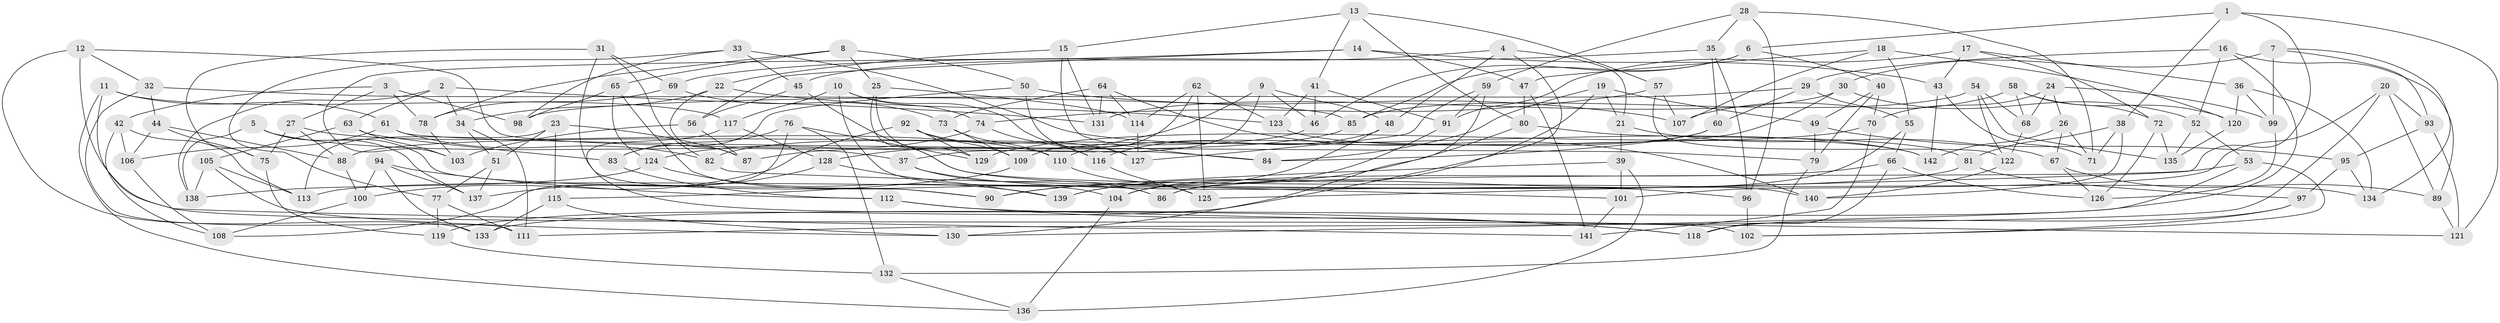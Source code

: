 // coarse degree distribution, {4: 0.7070707070707071, 6: 0.030303030303030304, 3: 0.08080808080808081, 5: 0.10101010101010101, 7: 0.04040404040404041, 8: 0.020202020202020204, 11: 0.010101010101010102, 15: 0.010101010101010102}
// Generated by graph-tools (version 1.1) at 2025/01/03/04/25 22:01:34]
// undirected, 142 vertices, 284 edges
graph export_dot {
graph [start="1"]
  node [color=gray90,style=filled];
  1;
  2;
  3;
  4;
  5;
  6;
  7;
  8;
  9;
  10;
  11;
  12;
  13;
  14;
  15;
  16;
  17;
  18;
  19;
  20;
  21;
  22;
  23;
  24;
  25;
  26;
  27;
  28;
  29;
  30;
  31;
  32;
  33;
  34;
  35;
  36;
  37;
  38;
  39;
  40;
  41;
  42;
  43;
  44;
  45;
  46;
  47;
  48;
  49;
  50;
  51;
  52;
  53;
  54;
  55;
  56;
  57;
  58;
  59;
  60;
  61;
  62;
  63;
  64;
  65;
  66;
  67;
  68;
  69;
  70;
  71;
  72;
  73;
  74;
  75;
  76;
  77;
  78;
  79;
  80;
  81;
  82;
  83;
  84;
  85;
  86;
  87;
  88;
  89;
  90;
  91;
  92;
  93;
  94;
  95;
  96;
  97;
  98;
  99;
  100;
  101;
  102;
  103;
  104;
  105;
  106;
  107;
  108;
  109;
  110;
  111;
  112;
  113;
  114;
  115;
  116;
  117;
  118;
  119;
  120;
  121;
  122;
  123;
  124;
  125;
  126;
  127;
  128;
  129;
  130;
  131;
  132;
  133;
  134;
  135;
  136;
  137;
  138;
  139;
  140;
  141;
  142;
  1 -- 121;
  1 -- 6;
  1 -- 125;
  1 -- 38;
  2 -- 131;
  2 -- 34;
  2 -- 138;
  2 -- 63;
  3 -- 98;
  3 -- 27;
  3 -- 42;
  3 -- 78;
  4 -- 21;
  4 -- 48;
  4 -- 45;
  4 -- 119;
  5 -- 37;
  5 -- 90;
  5 -- 137;
  5 -- 138;
  6 -- 40;
  6 -- 46;
  6 -- 85;
  7 -- 30;
  7 -- 93;
  7 -- 99;
  7 -- 134;
  8 -- 78;
  8 -- 50;
  8 -- 65;
  8 -- 25;
  9 -- 48;
  9 -- 37;
  9 -- 128;
  9 -- 46;
  10 -- 74;
  10 -- 117;
  10 -- 116;
  10 -- 86;
  11 -- 141;
  11 -- 136;
  11 -- 61;
  11 -- 117;
  12 -- 32;
  12 -- 133;
  12 -- 84;
  12 -- 102;
  13 -- 41;
  13 -- 80;
  13 -- 57;
  13 -- 15;
  14 -- 43;
  14 -- 103;
  14 -- 47;
  14 -- 56;
  15 -- 84;
  15 -- 22;
  15 -- 131;
  16 -- 89;
  16 -- 52;
  16 -- 29;
  16 -- 133;
  17 -- 36;
  17 -- 91;
  17 -- 43;
  17 -- 72;
  18 -- 47;
  18 -- 120;
  18 -- 107;
  18 -- 55;
  19 -- 21;
  19 -- 49;
  19 -- 139;
  19 -- 84;
  20 -- 89;
  20 -- 111;
  20 -- 93;
  20 -- 101;
  21 -- 39;
  21 -- 67;
  22 -- 87;
  22 -- 123;
  22 -- 34;
  23 -- 87;
  23 -- 51;
  23 -- 113;
  23 -- 115;
  24 -- 70;
  24 -- 68;
  24 -- 99;
  24 -- 26;
  25 -- 129;
  25 -- 114;
  25 -- 140;
  26 -- 71;
  26 -- 142;
  26 -- 67;
  27 -- 110;
  27 -- 88;
  27 -- 75;
  28 -- 96;
  28 -- 35;
  28 -- 59;
  28 -- 71;
  29 -- 98;
  29 -- 55;
  29 -- 60;
  30 -- 131;
  30 -- 88;
  30 -- 52;
  31 -- 69;
  31 -- 82;
  31 -- 75;
  31 -- 90;
  32 -- 111;
  32 -- 44;
  32 -- 85;
  33 -- 142;
  33 -- 45;
  33 -- 98;
  33 -- 77;
  34 -- 111;
  34 -- 51;
  35 -- 96;
  35 -- 69;
  35 -- 60;
  36 -- 120;
  36 -- 99;
  36 -- 134;
  37 -- 96;
  37 -- 86;
  38 -- 81;
  38 -- 71;
  38 -- 140;
  39 -- 136;
  39 -- 101;
  39 -- 90;
  40 -- 49;
  40 -- 79;
  40 -- 70;
  41 -- 46;
  41 -- 91;
  41 -- 123;
  42 -- 113;
  42 -- 108;
  42 -- 106;
  43 -- 71;
  43 -- 142;
  44 -- 106;
  44 -- 88;
  44 -- 75;
  45 -- 134;
  45 -- 56;
  46 -- 82;
  47 -- 80;
  47 -- 141;
  48 -- 90;
  48 -- 116;
  49 -- 79;
  49 -- 95;
  50 -- 127;
  50 -- 107;
  50 -- 83;
  51 -- 77;
  51 -- 137;
  52 -- 53;
  52 -- 135;
  53 -- 102;
  53 -- 130;
  53 -- 86;
  54 -- 135;
  54 -- 85;
  54 -- 68;
  54 -- 122;
  55 -- 86;
  55 -- 66;
  56 -- 103;
  56 -- 87;
  57 -- 122;
  57 -- 74;
  57 -- 107;
  58 -- 68;
  58 -- 72;
  58 -- 107;
  58 -- 120;
  59 -- 130;
  59 -- 127;
  59 -- 91;
  60 -- 110;
  60 -- 84;
  61 -- 106;
  61 -- 79;
  61 -- 82;
  62 -- 123;
  62 -- 114;
  62 -- 125;
  62 -- 109;
  63 -- 105;
  63 -- 103;
  63 -- 83;
  64 -- 73;
  64 -- 131;
  64 -- 114;
  64 -- 140;
  65 -- 124;
  65 -- 104;
  65 -- 98;
  66 -- 126;
  66 -- 118;
  66 -- 104;
  67 -- 126;
  67 -- 89;
  68 -- 122;
  69 -- 73;
  69 -- 78;
  70 -- 129;
  70 -- 141;
  72 -- 135;
  72 -- 126;
  73 -- 110;
  73 -- 109;
  74 -- 116;
  74 -- 124;
  75 -- 119;
  76 -- 129;
  76 -- 108;
  76 -- 83;
  76 -- 132;
  77 -- 111;
  77 -- 119;
  78 -- 103;
  79 -- 132;
  80 -- 81;
  80 -- 104;
  81 -- 113;
  81 -- 97;
  82 -- 101;
  83 -- 112;
  85 -- 87;
  88 -- 100;
  89 -- 121;
  91 -- 139;
  92 -- 127;
  92 -- 129;
  92 -- 100;
  92 -- 109;
  93 -- 121;
  93 -- 95;
  94 -- 137;
  94 -- 133;
  94 -- 100;
  94 -- 112;
  95 -- 97;
  95 -- 134;
  96 -- 102;
  97 -- 102;
  97 -- 118;
  99 -- 126;
  100 -- 108;
  101 -- 141;
  104 -- 136;
  105 -- 138;
  105 -- 130;
  105 -- 113;
  106 -- 108;
  109 -- 115;
  110 -- 125;
  112 -- 118;
  112 -- 121;
  114 -- 127;
  115 -- 133;
  115 -- 130;
  116 -- 125;
  117 -- 118;
  117 -- 128;
  119 -- 132;
  120 -- 135;
  122 -- 140;
  123 -- 142;
  124 -- 138;
  124 -- 139;
  128 -- 139;
  128 -- 137;
  132 -- 136;
}
